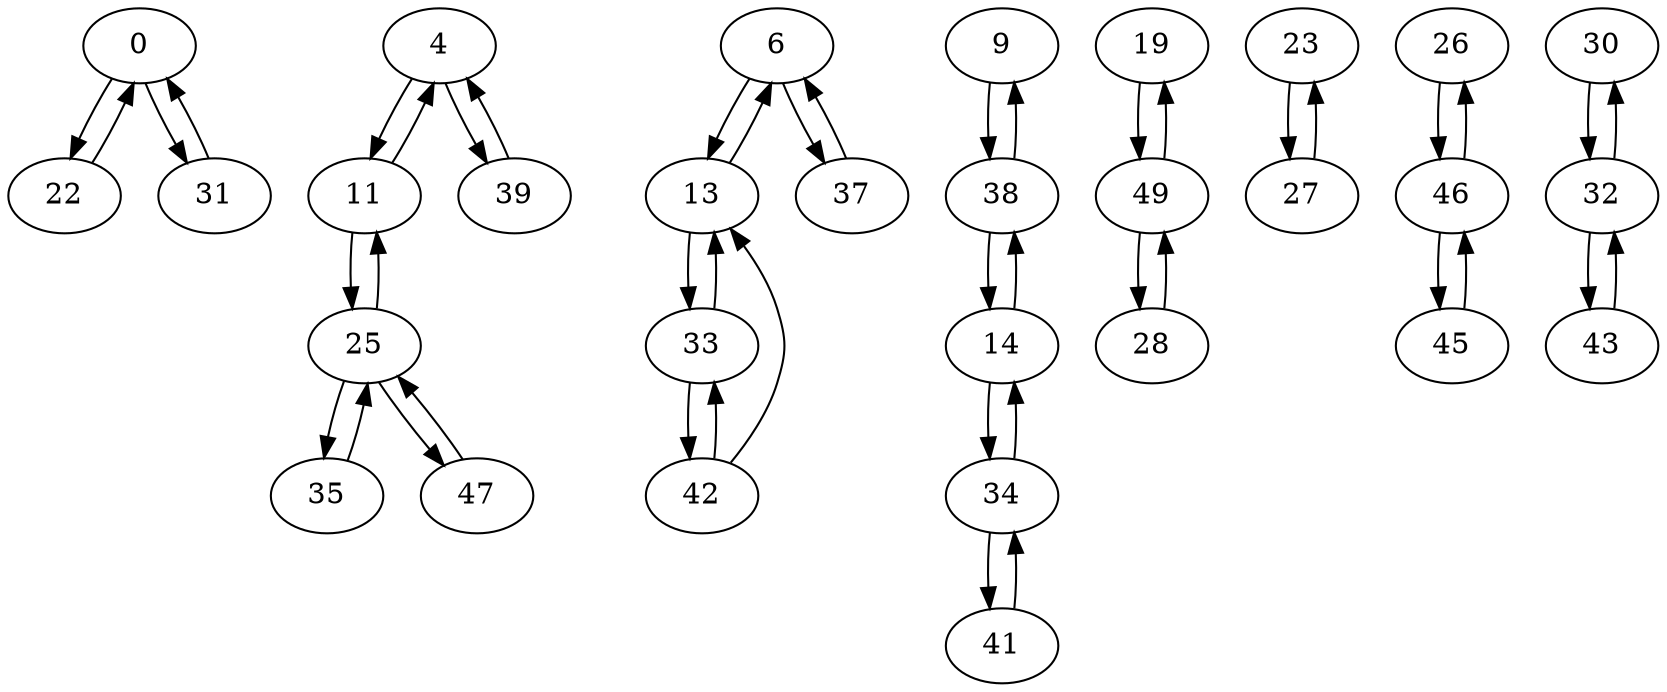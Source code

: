 digraph G {
  0 -> 22;
  0 -> 31;
  4 -> 11;
  4 -> 39;
  6 -> 13;
  6 -> 37;
  9 -> 38;
  11 -> 4;
  11 -> 25;
  13 -> 6;
  13 -> 33;
  14 -> 34;
  14 -> 38;
  19 -> 49;
  22 -> 0;
  23 -> 27;
  25 -> 11;
  25 -> 35;
  25 -> 47;
  26 -> 46;
  27 -> 23;
  28 -> 49;
  30 -> 32;
  31 -> 0;
  32 -> 30;
  32 -> 43;
  33 -> 13;
  33 -> 42;
  34 -> 14;
  34 -> 41;
  35 -> 25;
  37 -> 6;
  38 -> 9;
  38 -> 14;
  39 -> 4;
  41 -> 34;
  42 -> 13;
  42 -> 33;
  43 -> 32;
  45 -> 46;
  46 -> 26;
  46 -> 45;
  47 -> 25;
  49 -> 19;
  49 -> 28;
}